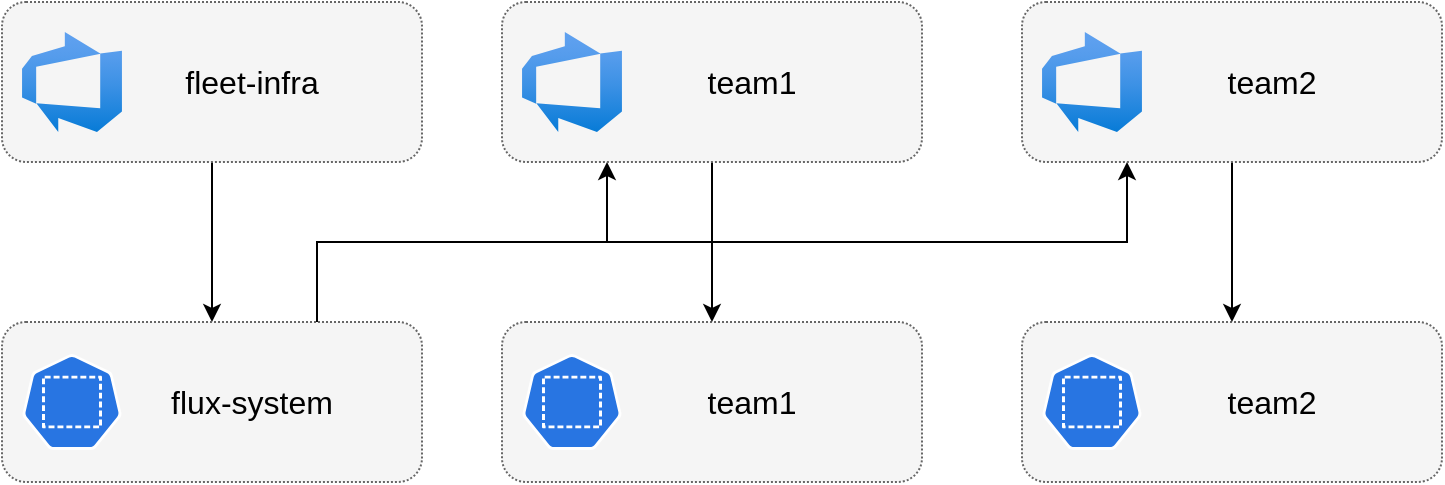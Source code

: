 <mxfile version="13.7.9" type="device"><diagram id="E8jbEgm-fMUPO5bytTuZ" name="fluxcd-v2"><mxGraphModel dx="1515" dy="920" grid="1" gridSize="10" guides="1" tooltips="1" connect="1" arrows="1" fold="1" page="1" pageScale="1" pageWidth="3300" pageHeight="4681" math="0" shadow="0"><root><mxCell id="0"/><mxCell id="1" parent="0"/><mxCell id="4_paHnBPjP74rHczYiAx-23" style="edgeStyle=orthogonalEdgeStyle;rounded=0;orthogonalLoop=1;jettySize=auto;html=1;entryX=0.5;entryY=0;entryDx=0;entryDy=0;fontSize=16;" edge="1" parent="1" source="4_paHnBPjP74rHczYiAx-13" target="4_paHnBPjP74rHczYiAx-1"><mxGeometry relative="1" as="geometry"/></mxCell><mxCell id="4_paHnBPjP74rHczYiAx-13" value="" style="rounded=1;whiteSpace=wrap;html=1;fillColor=#f5f5f5;strokeColor=#666666;fontColor=#333333;dashed=1;dashPattern=1 1;" vertex="1" parent="1"><mxGeometry x="480" y="370" width="210" height="80" as="geometry"/></mxCell><mxCell id="4_paHnBPjP74rHczYiAx-25" style="edgeStyle=orthogonalEdgeStyle;rounded=0;orthogonalLoop=1;jettySize=auto;html=1;exitX=0.75;exitY=0;exitDx=0;exitDy=0;entryX=0.25;entryY=1;entryDx=0;entryDy=0;fontSize=16;" edge="1" parent="1" source="4_paHnBPjP74rHczYiAx-1" target="4_paHnBPjP74rHczYiAx-15"><mxGeometry relative="1" as="geometry"/></mxCell><mxCell id="4_paHnBPjP74rHczYiAx-27" style="edgeStyle=orthogonalEdgeStyle;rounded=0;orthogonalLoop=1;jettySize=auto;html=1;exitX=0.75;exitY=0;exitDx=0;exitDy=0;entryX=0.25;entryY=1;entryDx=0;entryDy=0;fontSize=16;" edge="1" parent="1" source="4_paHnBPjP74rHczYiAx-1" target="4_paHnBPjP74rHczYiAx-18"><mxGeometry relative="1" as="geometry"/></mxCell><mxCell id="4_paHnBPjP74rHczYiAx-1" value="" style="rounded=1;whiteSpace=wrap;html=1;fillColor=#f5f5f5;strokeColor=#666666;fontColor=#333333;dashed=1;dashPattern=1 1;" vertex="1" parent="1"><mxGeometry x="480" y="530" width="210" height="80" as="geometry"/></mxCell><mxCell id="4_paHnBPjP74rHczYiAx-4" value="" style="html=1;dashed=0;whitespace=wrap;fillColor=#2875E2;strokeColor=#ffffff;points=[[0.005,0.63,0],[0.1,0.2,0],[0.9,0.2,0],[0.5,0,0],[0.995,0.63,0],[0.72,0.99,0],[0.5,1,0],[0.28,0.99,0]];shape=mxgraph.kubernetes.icon;prIcon=ns" vertex="1" parent="1"><mxGeometry x="490" y="546" width="50" height="48" as="geometry"/></mxCell><mxCell id="4_paHnBPjP74rHczYiAx-5" value="flux-system" style="text;html=1;strokeColor=none;fillColor=none;align=center;verticalAlign=middle;whiteSpace=wrap;rounded=0;fontSize=16;" vertex="1" parent="1"><mxGeometry x="560" y="560" width="90" height="20" as="geometry"/></mxCell><mxCell id="4_paHnBPjP74rHczYiAx-6" value="" style="rounded=1;whiteSpace=wrap;html=1;fillColor=#f5f5f5;strokeColor=#666666;fontColor=#333333;dashed=1;dashPattern=1 1;" vertex="1" parent="1"><mxGeometry x="730" y="530" width="210" height="80" as="geometry"/></mxCell><mxCell id="4_paHnBPjP74rHczYiAx-7" value="" style="html=1;dashed=0;whitespace=wrap;fillColor=#2875E2;strokeColor=#ffffff;points=[[0.005,0.63,0],[0.1,0.2,0],[0.9,0.2,0],[0.5,0,0],[0.995,0.63,0],[0.72,0.99,0],[0.5,1,0],[0.28,0.99,0]];shape=mxgraph.kubernetes.icon;prIcon=ns" vertex="1" parent="1"><mxGeometry x="740" y="546" width="50" height="48" as="geometry"/></mxCell><mxCell id="4_paHnBPjP74rHczYiAx-8" value="team1" style="text;html=1;strokeColor=none;fillColor=none;align=center;verticalAlign=middle;whiteSpace=wrap;rounded=0;fontSize=16;" vertex="1" parent="1"><mxGeometry x="810" y="560" width="90" height="20" as="geometry"/></mxCell><mxCell id="4_paHnBPjP74rHczYiAx-9" value="" style="rounded=1;whiteSpace=wrap;html=1;fillColor=#f5f5f5;strokeColor=#666666;fontColor=#333333;dashed=1;dashPattern=1 1;" vertex="1" parent="1"><mxGeometry x="990" y="530" width="210" height="80" as="geometry"/></mxCell><mxCell id="4_paHnBPjP74rHczYiAx-10" value="" style="html=1;dashed=0;whitespace=wrap;fillColor=#2875E2;strokeColor=#ffffff;points=[[0.005,0.63,0],[0.1,0.2,0],[0.9,0.2,0],[0.5,0,0],[0.995,0.63,0],[0.72,0.99,0],[0.5,1,0],[0.28,0.99,0]];shape=mxgraph.kubernetes.icon;prIcon=ns" vertex="1" parent="1"><mxGeometry x="1000" y="546" width="50" height="48" as="geometry"/></mxCell><mxCell id="4_paHnBPjP74rHczYiAx-11" value="team2" style="text;html=1;strokeColor=none;fillColor=none;align=center;verticalAlign=middle;whiteSpace=wrap;rounded=0;fontSize=16;" vertex="1" parent="1"><mxGeometry x="1070" y="560" width="90" height="20" as="geometry"/></mxCell><mxCell id="4_paHnBPjP74rHczYiAx-12" value="" style="aspect=fixed;html=1;points=[];align=center;image;fontSize=12;image=img/lib/azure2/devops/Azure_DevOps.svg;" vertex="1" parent="1"><mxGeometry x="490" y="385" width="50" height="50" as="geometry"/></mxCell><mxCell id="4_paHnBPjP74rHczYiAx-14" value="fleet-infra" style="text;html=1;strokeColor=none;fillColor=none;align=center;verticalAlign=middle;whiteSpace=wrap;rounded=0;fontSize=16;" vertex="1" parent="1"><mxGeometry x="560" y="400" width="90" height="20" as="geometry"/></mxCell><mxCell id="4_paHnBPjP74rHczYiAx-22" style="edgeStyle=orthogonalEdgeStyle;rounded=0;orthogonalLoop=1;jettySize=auto;html=1;entryX=0.5;entryY=0;entryDx=0;entryDy=0;fontSize=16;" edge="1" parent="1" source="4_paHnBPjP74rHczYiAx-15" target="4_paHnBPjP74rHczYiAx-6"><mxGeometry relative="1" as="geometry"/></mxCell><mxCell id="4_paHnBPjP74rHczYiAx-15" value="" style="rounded=1;whiteSpace=wrap;html=1;fillColor=#f5f5f5;strokeColor=#666666;fontColor=#333333;dashed=1;dashPattern=1 1;" vertex="1" parent="1"><mxGeometry x="730" y="370" width="210" height="80" as="geometry"/></mxCell><mxCell id="4_paHnBPjP74rHczYiAx-16" value="" style="aspect=fixed;html=1;points=[];align=center;image;fontSize=12;image=img/lib/azure2/devops/Azure_DevOps.svg;" vertex="1" parent="1"><mxGeometry x="740" y="385" width="50" height="50" as="geometry"/></mxCell><mxCell id="4_paHnBPjP74rHczYiAx-17" value="team1" style="text;html=1;strokeColor=none;fillColor=none;align=center;verticalAlign=middle;whiteSpace=wrap;rounded=0;fontSize=16;" vertex="1" parent="1"><mxGeometry x="810" y="400" width="90" height="20" as="geometry"/></mxCell><mxCell id="4_paHnBPjP74rHczYiAx-21" style="edgeStyle=orthogonalEdgeStyle;rounded=0;orthogonalLoop=1;jettySize=auto;html=1;entryX=0.5;entryY=0;entryDx=0;entryDy=0;fontSize=16;" edge="1" parent="1" source="4_paHnBPjP74rHczYiAx-18" target="4_paHnBPjP74rHczYiAx-9"><mxGeometry relative="1" as="geometry"/></mxCell><mxCell id="4_paHnBPjP74rHczYiAx-18" value="" style="rounded=1;whiteSpace=wrap;html=1;fillColor=#f5f5f5;strokeColor=#666666;fontColor=#333333;dashed=1;dashPattern=1 1;" vertex="1" parent="1"><mxGeometry x="990" y="370" width="210" height="80" as="geometry"/></mxCell><mxCell id="4_paHnBPjP74rHczYiAx-19" value="" style="aspect=fixed;html=1;points=[];align=center;image;fontSize=12;image=img/lib/azure2/devops/Azure_DevOps.svg;" vertex="1" parent="1"><mxGeometry x="1000" y="385" width="50" height="50" as="geometry"/></mxCell><mxCell id="4_paHnBPjP74rHczYiAx-20" value="team2" style="text;html=1;strokeColor=none;fillColor=none;align=center;verticalAlign=middle;whiteSpace=wrap;rounded=0;fontSize=16;" vertex="1" parent="1"><mxGeometry x="1070" y="400" width="90" height="20" as="geometry"/></mxCell></root></mxGraphModel></diagram></mxfile>